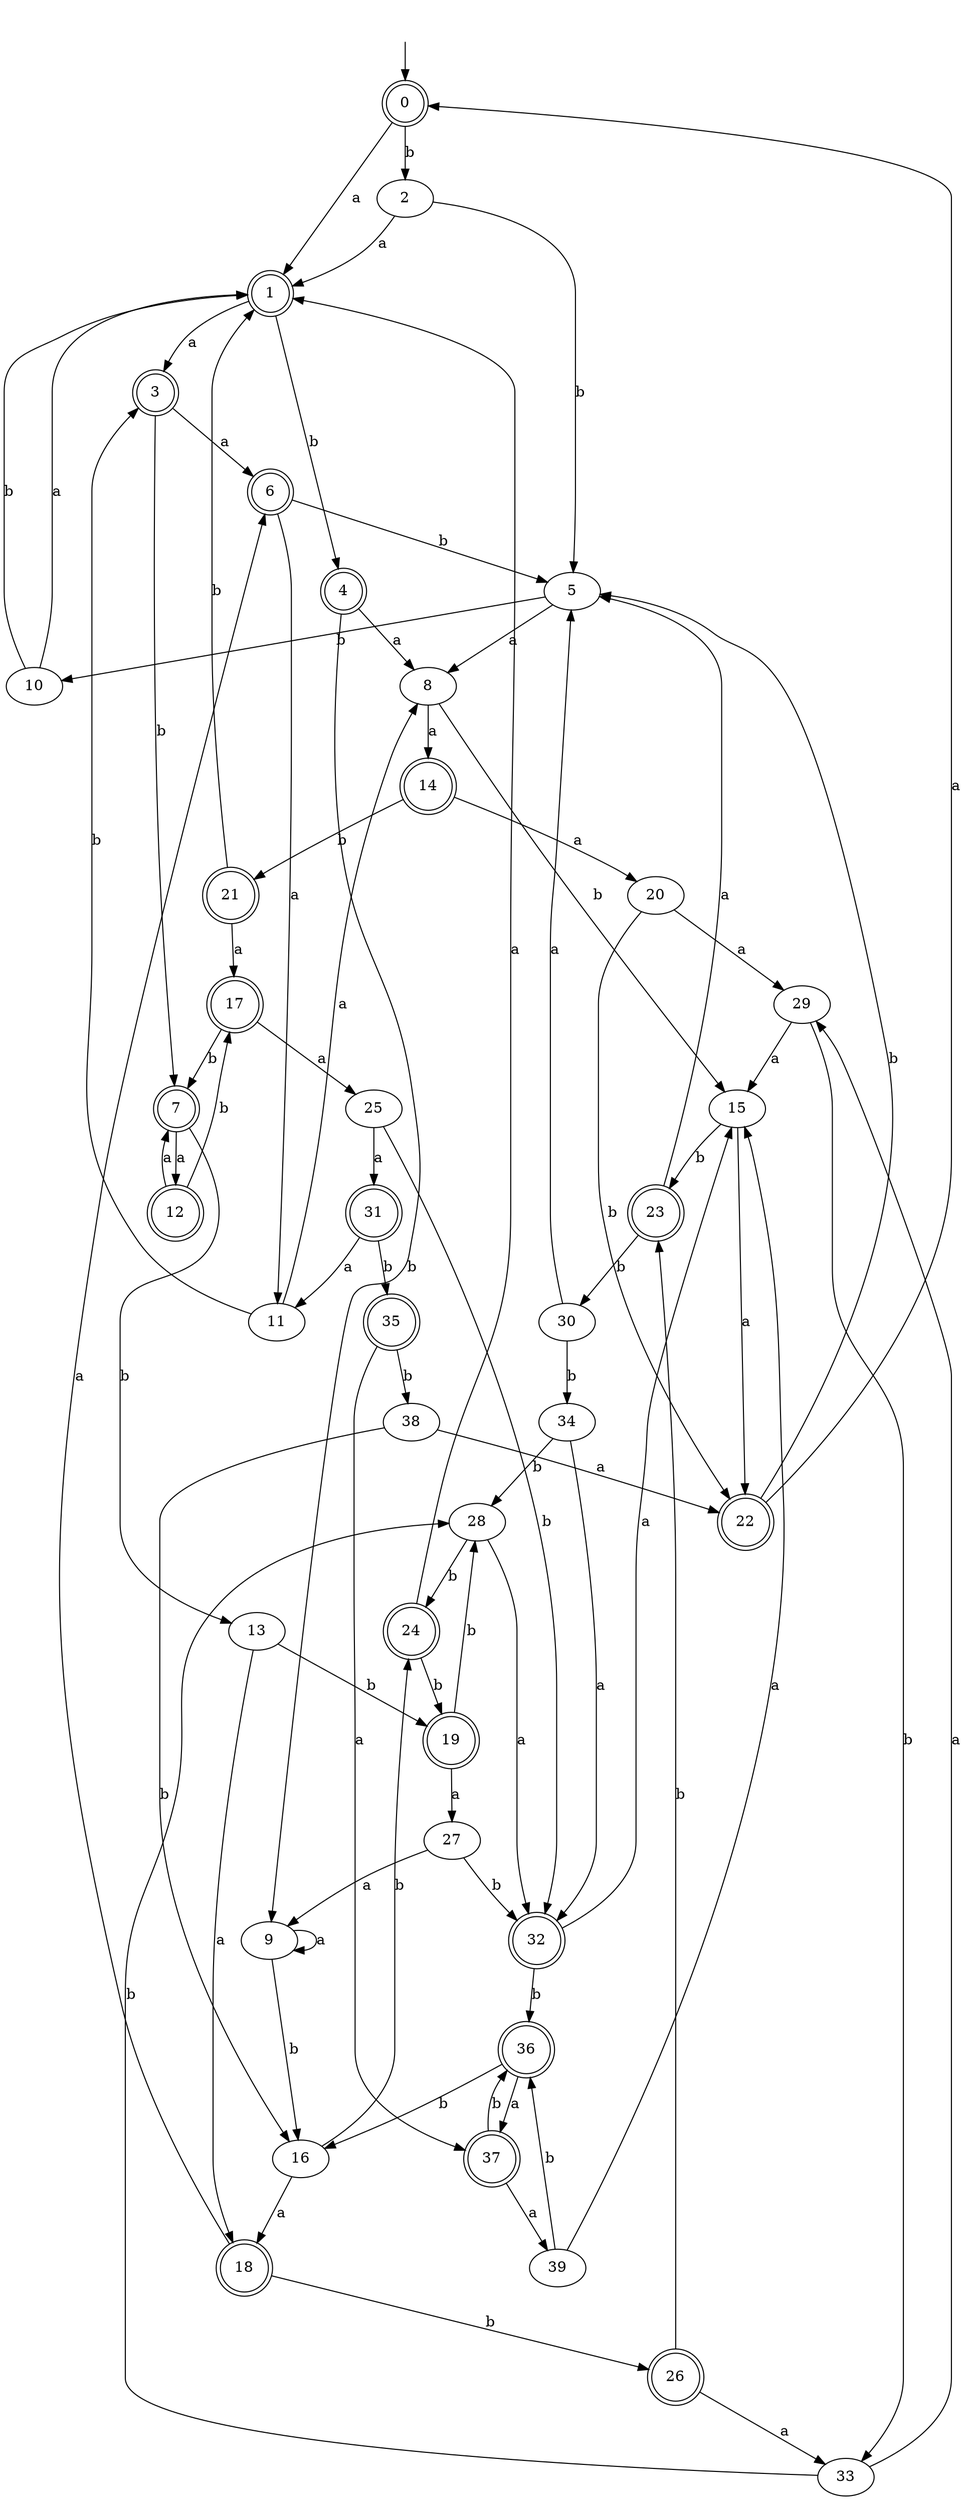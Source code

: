 digraph RandomDFA {
  __start0 [label="", shape=none];
  __start0 -> 0 [label=""];
  0 [shape=circle] [shape=doublecircle]
  0 -> 1 [label="a"]
  0 -> 2 [label="b"]
  1 [shape=doublecircle]
  1 -> 3 [label="a"]
  1 -> 4 [label="b"]
  2
  2 -> 1 [label="a"]
  2 -> 5 [label="b"]
  3 [shape=doublecircle]
  3 -> 6 [label="a"]
  3 -> 7 [label="b"]
  4 [shape=doublecircle]
  4 -> 8 [label="a"]
  4 -> 9 [label="b"]
  5
  5 -> 8 [label="a"]
  5 -> 10 [label="b"]
  6 [shape=doublecircle]
  6 -> 11 [label="a"]
  6 -> 5 [label="b"]
  7 [shape=doublecircle]
  7 -> 12 [label="a"]
  7 -> 13 [label="b"]
  8
  8 -> 14 [label="a"]
  8 -> 15 [label="b"]
  9
  9 -> 9 [label="a"]
  9 -> 16 [label="b"]
  10
  10 -> 1 [label="a"]
  10 -> 1 [label="b"]
  11
  11 -> 8 [label="a"]
  11 -> 3 [label="b"]
  12 [shape=doublecircle]
  12 -> 7 [label="a"]
  12 -> 17 [label="b"]
  13
  13 -> 18 [label="a"]
  13 -> 19 [label="b"]
  14 [shape=doublecircle]
  14 -> 20 [label="a"]
  14 -> 21 [label="b"]
  15
  15 -> 22 [label="a"]
  15 -> 23 [label="b"]
  16
  16 -> 18 [label="a"]
  16 -> 24 [label="b"]
  17 [shape=doublecircle]
  17 -> 25 [label="a"]
  17 -> 7 [label="b"]
  18 [shape=doublecircle]
  18 -> 6 [label="a"]
  18 -> 26 [label="b"]
  19 [shape=doublecircle]
  19 -> 27 [label="a"]
  19 -> 28 [label="b"]
  20
  20 -> 29 [label="a"]
  20 -> 22 [label="b"]
  21 [shape=doublecircle]
  21 -> 17 [label="a"]
  21 -> 1 [label="b"]
  22 [shape=doublecircle]
  22 -> 0 [label="a"]
  22 -> 5 [label="b"]
  23 [shape=doublecircle]
  23 -> 5 [label="a"]
  23 -> 30 [label="b"]
  24 [shape=doublecircle]
  24 -> 1 [label="a"]
  24 -> 19 [label="b"]
  25
  25 -> 31 [label="a"]
  25 -> 32 [label="b"]
  26 [shape=doublecircle]
  26 -> 33 [label="a"]
  26 -> 23 [label="b"]
  27
  27 -> 9 [label="a"]
  27 -> 32 [label="b"]
  28
  28 -> 32 [label="a"]
  28 -> 24 [label="b"]
  29
  29 -> 15 [label="a"]
  29 -> 33 [label="b"]
  30
  30 -> 5 [label="a"]
  30 -> 34 [label="b"]
  31 [shape=doublecircle]
  31 -> 11 [label="a"]
  31 -> 35 [label="b"]
  32 [shape=doublecircle]
  32 -> 15 [label="a"]
  32 -> 36 [label="b"]
  33
  33 -> 29 [label="a"]
  33 -> 28 [label="b"]
  34
  34 -> 32 [label="a"]
  34 -> 28 [label="b"]
  35 [shape=doublecircle]
  35 -> 37 [label="a"]
  35 -> 38 [label="b"]
  36 [shape=doublecircle]
  36 -> 37 [label="a"]
  36 -> 16 [label="b"]
  37 [shape=doublecircle]
  37 -> 39 [label="a"]
  37 -> 36 [label="b"]
  38
  38 -> 22 [label="a"]
  38 -> 16 [label="b"]
  39
  39 -> 15 [label="a"]
  39 -> 36 [label="b"]
}

